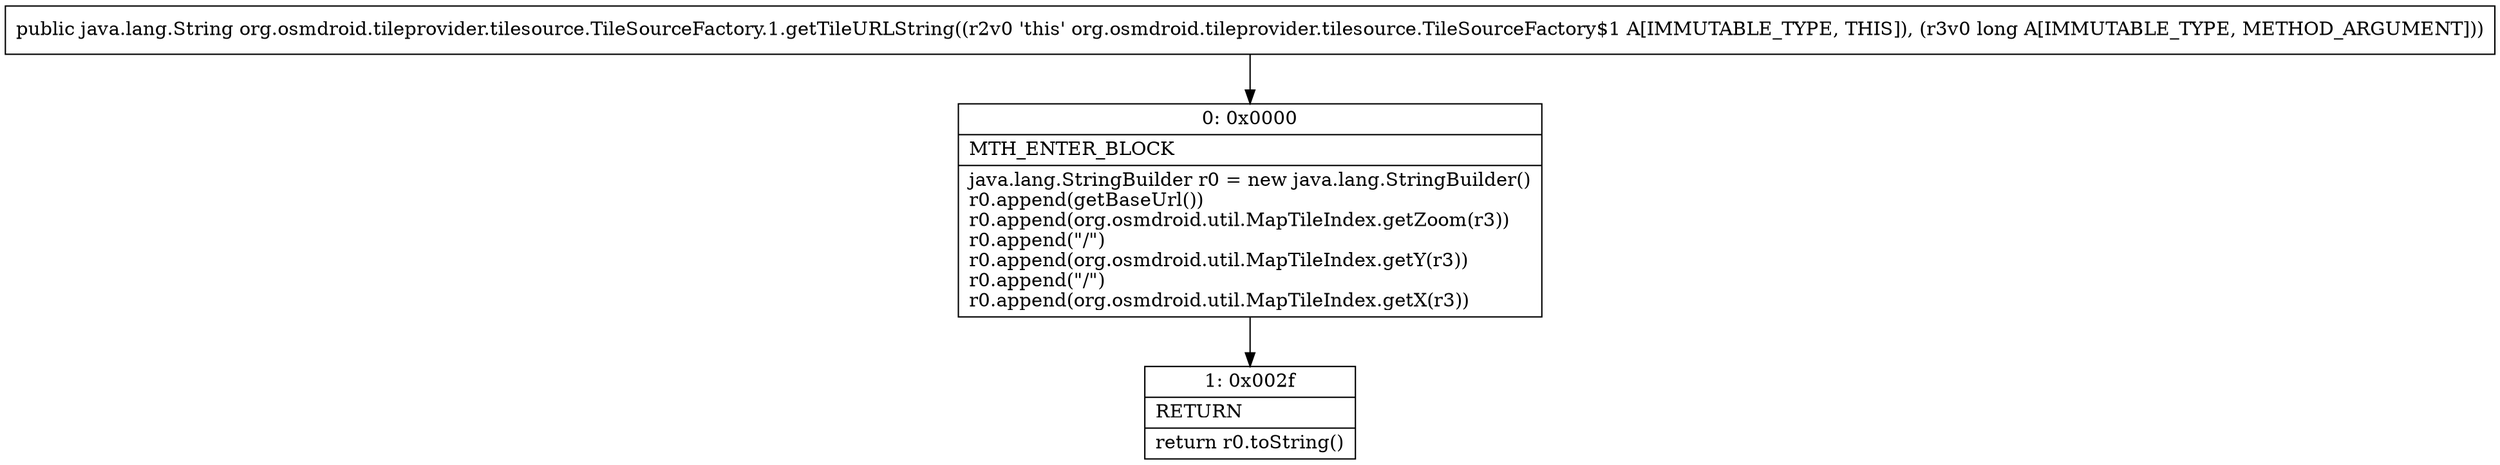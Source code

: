 digraph "CFG fororg.osmdroid.tileprovider.tilesource.TileSourceFactory.1.getTileURLString(J)Ljava\/lang\/String;" {
Node_0 [shape=record,label="{0\:\ 0x0000|MTH_ENTER_BLOCK\l|java.lang.StringBuilder r0 = new java.lang.StringBuilder()\lr0.append(getBaseUrl())\lr0.append(org.osmdroid.util.MapTileIndex.getZoom(r3))\lr0.append(\"\/\")\lr0.append(org.osmdroid.util.MapTileIndex.getY(r3))\lr0.append(\"\/\")\lr0.append(org.osmdroid.util.MapTileIndex.getX(r3))\l}"];
Node_1 [shape=record,label="{1\:\ 0x002f|RETURN\l|return r0.toString()\l}"];
MethodNode[shape=record,label="{public java.lang.String org.osmdroid.tileprovider.tilesource.TileSourceFactory.1.getTileURLString((r2v0 'this' org.osmdroid.tileprovider.tilesource.TileSourceFactory$1 A[IMMUTABLE_TYPE, THIS]), (r3v0 long A[IMMUTABLE_TYPE, METHOD_ARGUMENT])) }"];
MethodNode -> Node_0;
Node_0 -> Node_1;
}

